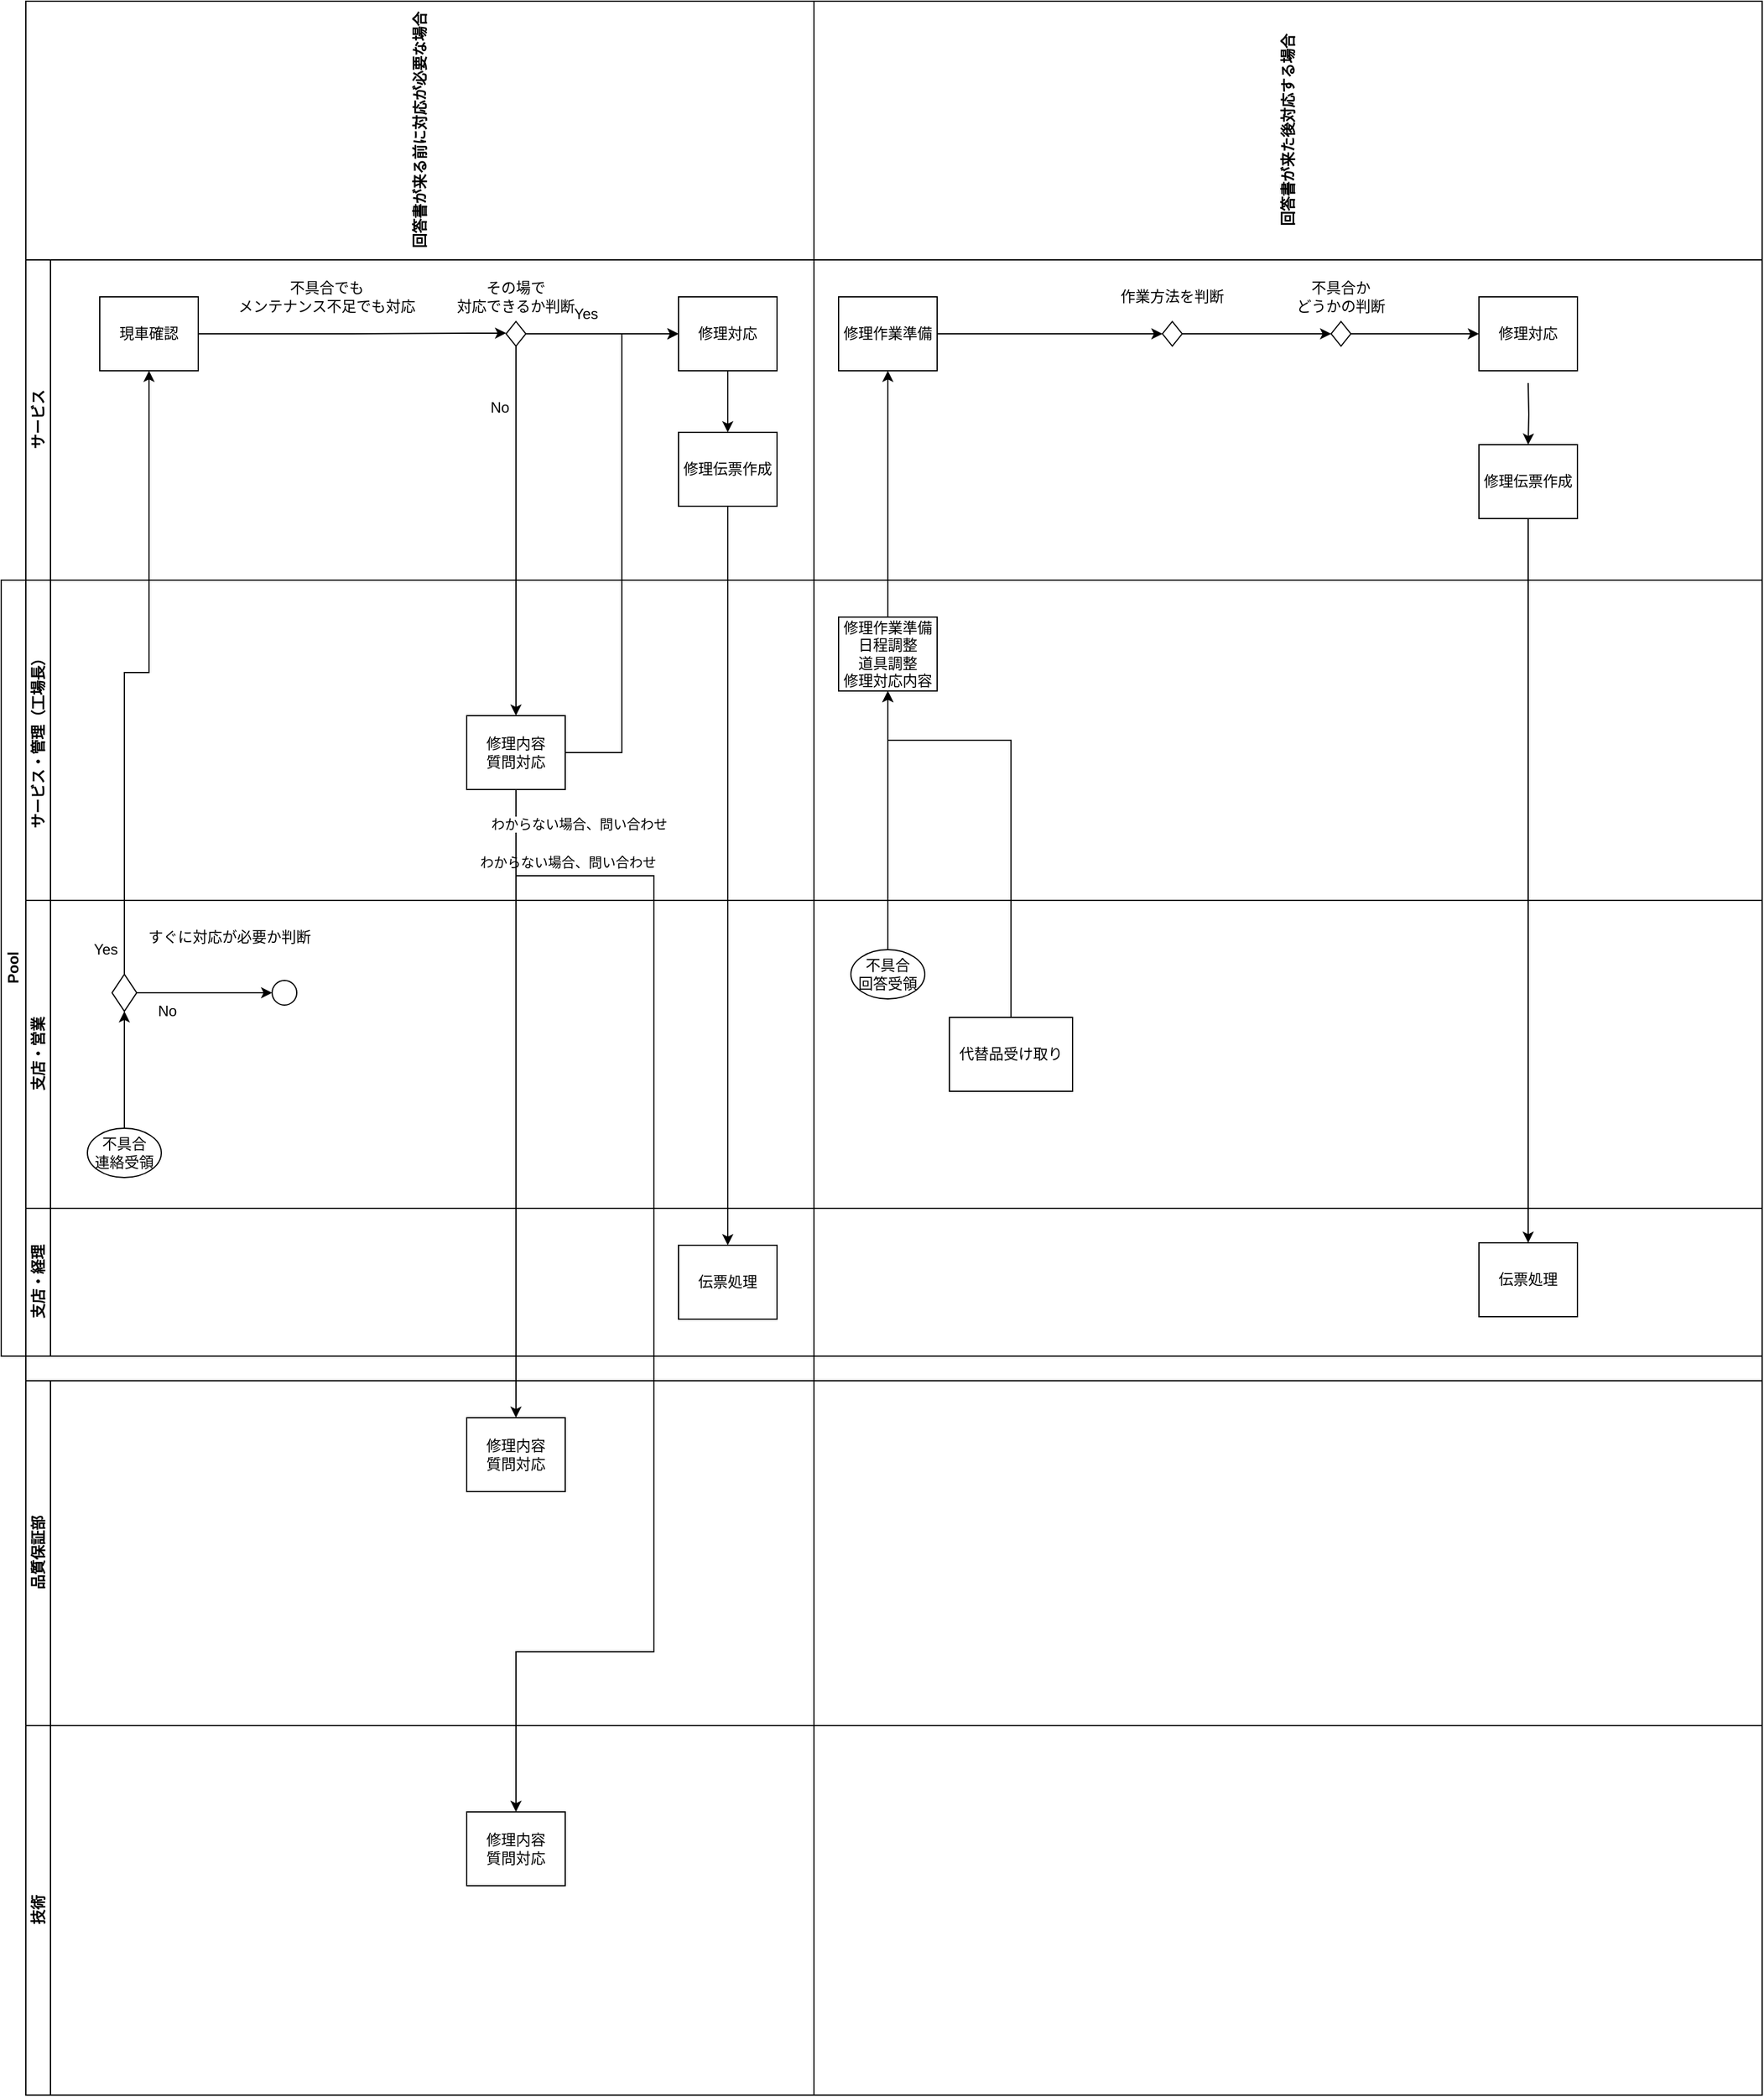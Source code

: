<mxfile version="14.3.1" type="github">
  <diagram id="prtHgNgQTEPvFCAcTncT" name="Page-1">
    <mxGraphModel dx="1673" dy="2103" grid="1" gridSize="10" guides="1" tooltips="1" connect="1" arrows="1" fold="1" page="1" pageScale="1" pageWidth="827" pageHeight="1169" math="0" shadow="0">
      <root>
        <mxCell id="0" />
        <mxCell id="1" parent="0" />
        <mxCell id="dNxyNK7c78bLwvsdeMH5-19" value="Pool" style="swimlane;html=1;childLayout=stackLayout;resizeParent=1;resizeParentMax=0;horizontal=0;startSize=20;horizontalStack=0;" parent="1" vertex="1">
          <mxGeometry x="120" y="120" width="1430" height="630" as="geometry" />
        </mxCell>
        <mxCell id="FLFnpMw3MmitnRIGWcoV-14" style="edgeStyle=orthogonalEdgeStyle;rounded=0;orthogonalLoop=1;jettySize=auto;html=1;" parent="dNxyNK7c78bLwvsdeMH5-19" source="FLFnpMw3MmitnRIGWcoV-2" edge="1">
          <mxGeometry relative="1" as="geometry">
            <mxPoint x="720" y="90" as="targetPoint" />
          </mxGeometry>
        </mxCell>
        <mxCell id="dNxyNK7c78bLwvsdeMH5-20" value="サービス・管理（工場長）" style="swimlane;html=1;startSize=20;horizontal=0;" parent="dNxyNK7c78bLwvsdeMH5-19" vertex="1">
          <mxGeometry x="20" width="1410" height="260" as="geometry" />
        </mxCell>
        <mxCell id="z5nzv6D3eItYVxrzep7x-7" value="修理作業準備&lt;br&gt;日程調整&lt;br&gt;道具調整&lt;br&gt;修理対応内容" style="rounded=0;whiteSpace=wrap;html=1;fontFamily=Helvetica;fontSize=12;fontColor=#000000;align=center;" vertex="1" parent="dNxyNK7c78bLwvsdeMH5-20">
          <mxGeometry x="660" y="30" width="80" height="60" as="geometry" />
        </mxCell>
        <mxCell id="z5nzv6D3eItYVxrzep7x-37" value="修理内容&lt;br&gt;質問対応" style="rounded=0;whiteSpace=wrap;html=1;fontFamily=Helvetica;fontSize=12;fontColor=#000000;align=center;" vertex="1" parent="dNxyNK7c78bLwvsdeMH5-20">
          <mxGeometry x="358" y="110" width="80" height="60" as="geometry" />
        </mxCell>
        <mxCell id="dNxyNK7c78bLwvsdeMH5-21" value="支店・営業" style="swimlane;html=1;startSize=20;horizontal=0;" parent="dNxyNK7c78bLwvsdeMH5-19" vertex="1">
          <mxGeometry x="20" y="260" width="1410" height="250" as="geometry" />
        </mxCell>
        <mxCell id="dNxyNK7c78bLwvsdeMH5-23" value="不具合&lt;br&gt;連絡受領" style="ellipse;whiteSpace=wrap;html=1;" parent="dNxyNK7c78bLwvsdeMH5-21" vertex="1">
          <mxGeometry x="50" y="185" width="60" height="40" as="geometry" />
        </mxCell>
        <mxCell id="FLFnpMw3MmitnRIGWcoV-2" value="不具合&lt;br&gt;回答受領" style="ellipse;whiteSpace=wrap;html=1;" parent="dNxyNK7c78bLwvsdeMH5-21" vertex="1">
          <mxGeometry x="670" y="40" width="60" height="40" as="geometry" />
        </mxCell>
        <mxCell id="z5nzv6D3eItYVxrzep7x-8" value="代替品受け取り" style="rounded=0;whiteSpace=wrap;html=1;" vertex="1" parent="dNxyNK7c78bLwvsdeMH5-21">
          <mxGeometry x="750" y="95" width="100" height="60" as="geometry" />
        </mxCell>
        <mxCell id="z5nzv6D3eItYVxrzep7x-47" value="" style="rhombus;whiteSpace=wrap;html=1;" vertex="1" parent="dNxyNK7c78bLwvsdeMH5-21">
          <mxGeometry x="70" y="60" width="20" height="30" as="geometry" />
        </mxCell>
        <mxCell id="z5nzv6D3eItYVxrzep7x-49" value="すぐに対応が必要か判断" style="text;html=1;strokeColor=none;fillColor=none;align=center;verticalAlign=middle;whiteSpace=wrap;rounded=0;" vertex="1" parent="dNxyNK7c78bLwvsdeMH5-21">
          <mxGeometry x="90" y="20" width="151" height="20" as="geometry" />
        </mxCell>
        <mxCell id="z5nzv6D3eItYVxrzep7x-50" value="Yes" style="text;html=1;strokeColor=none;fillColor=none;align=center;verticalAlign=middle;whiteSpace=wrap;rounded=0;" vertex="1" parent="dNxyNK7c78bLwvsdeMH5-21">
          <mxGeometry y="30" width="130" height="20" as="geometry" />
        </mxCell>
        <mxCell id="z5nzv6D3eItYVxrzep7x-51" value="No" style="text;html=1;strokeColor=none;fillColor=none;align=center;verticalAlign=middle;whiteSpace=wrap;rounded=0;" vertex="1" parent="dNxyNK7c78bLwvsdeMH5-21">
          <mxGeometry x="50" y="80" width="130" height="20" as="geometry" />
        </mxCell>
        <mxCell id="z5nzv6D3eItYVxrzep7x-53" value="" style="ellipse;whiteSpace=wrap;html=1;" vertex="1" parent="dNxyNK7c78bLwvsdeMH5-21">
          <mxGeometry x="200" y="65" width="20" height="20" as="geometry" />
        </mxCell>
        <mxCell id="z5nzv6D3eItYVxrzep7x-52" style="edgeStyle=orthogonalEdgeStyle;rounded=0;orthogonalLoop=1;jettySize=auto;html=1;entryX=0;entryY=0.5;entryDx=0;entryDy=0;" edge="1" parent="dNxyNK7c78bLwvsdeMH5-21" source="z5nzv6D3eItYVxrzep7x-47" target="z5nzv6D3eItYVxrzep7x-53">
          <mxGeometry relative="1" as="geometry">
            <mxPoint x="190" y="75.0" as="targetPoint" />
          </mxGeometry>
        </mxCell>
        <mxCell id="dNxyNK7c78bLwvsdeMH5-22" value="支店・経理" style="swimlane;html=1;startSize=20;horizontal=0;" parent="dNxyNK7c78bLwvsdeMH5-19" vertex="1">
          <mxGeometry x="20" y="510" width="1410" height="120" as="geometry" />
        </mxCell>
        <mxCell id="dNxyNK7c78bLwvsdeMH5-30" value="伝票処理" style="rounded=0;whiteSpace=wrap;html=1;fontFamily=Helvetica;fontSize=12;fontColor=#000000;align=center;" parent="dNxyNK7c78bLwvsdeMH5-22" vertex="1">
          <mxGeometry x="530" y="30" width="80" height="60" as="geometry" />
        </mxCell>
        <mxCell id="z5nzv6D3eItYVxrzep7x-69" value="伝票処理" style="rounded=0;whiteSpace=wrap;html=1;fontFamily=Helvetica;fontSize=12;fontColor=#000000;align=center;" vertex="1" parent="dNxyNK7c78bLwvsdeMH5-22">
          <mxGeometry x="1180" y="28" width="80" height="60" as="geometry" />
        </mxCell>
        <mxCell id="z5nzv6D3eItYVxrzep7x-9" style="edgeStyle=orthogonalEdgeStyle;rounded=0;orthogonalLoop=1;jettySize=auto;html=1;entryX=0.5;entryY=1;entryDx=0;entryDy=0;" edge="1" parent="dNxyNK7c78bLwvsdeMH5-19" source="z5nzv6D3eItYVxrzep7x-8" target="z5nzv6D3eItYVxrzep7x-7">
          <mxGeometry relative="1" as="geometry">
            <Array as="points">
              <mxPoint x="820" y="130" />
              <mxPoint x="720" y="130" />
            </Array>
          </mxGeometry>
        </mxCell>
        <mxCell id="z5nzv6D3eItYVxrzep7x-14" value="サービス" style="swimlane;html=1;startSize=20;horizontal=0;" vertex="1" parent="1">
          <mxGeometry x="140" y="-140" width="1410" height="260" as="geometry" />
        </mxCell>
        <mxCell id="z5nzv6D3eItYVxrzep7x-16" value="現車確認" style="rounded=0;whiteSpace=wrap;html=1;fontFamily=Helvetica;fontSize=12;fontColor=#000000;align=center;" vertex="1" parent="z5nzv6D3eItYVxrzep7x-14">
          <mxGeometry x="60" y="30" width="80" height="60" as="geometry" />
        </mxCell>
        <mxCell id="z5nzv6D3eItYVxrzep7x-18" value="不具合でも&lt;br&gt;メンテナンス不足でも対応&lt;br&gt;" style="text;html=1;strokeColor=none;fillColor=none;align=center;verticalAlign=middle;whiteSpace=wrap;rounded=0;" vertex="1" parent="z5nzv6D3eItYVxrzep7x-14">
          <mxGeometry x="169" y="20" width="151" height="20" as="geometry" />
        </mxCell>
        <mxCell id="z5nzv6D3eItYVxrzep7x-44" style="edgeStyle=orthogonalEdgeStyle;rounded=0;orthogonalLoop=1;jettySize=auto;html=1;entryX=0;entryY=0.5;entryDx=0;entryDy=0;" edge="1" parent="z5nzv6D3eItYVxrzep7x-14" source="z5nzv6D3eItYVxrzep7x-21" target="z5nzv6D3eItYVxrzep7x-23">
          <mxGeometry relative="1" as="geometry" />
        </mxCell>
        <mxCell id="z5nzv6D3eItYVxrzep7x-21" value="" style="rhombus;whiteSpace=wrap;html=1;" vertex="1" parent="z5nzv6D3eItYVxrzep7x-14">
          <mxGeometry x="390" y="50" width="16" height="20" as="geometry" />
        </mxCell>
        <mxCell id="z5nzv6D3eItYVxrzep7x-22" value="その場で&lt;br&gt;対応できるか判断" style="text;html=1;strokeColor=none;fillColor=none;align=center;verticalAlign=middle;whiteSpace=wrap;rounded=0;" vertex="1" parent="z5nzv6D3eItYVxrzep7x-14">
          <mxGeometry x="333" y="20" width="130" height="20" as="geometry" />
        </mxCell>
        <mxCell id="z5nzv6D3eItYVxrzep7x-23" value="修理対応" style="rounded=0;whiteSpace=wrap;html=1;fontFamily=Helvetica;fontSize=12;fontColor=#000000;align=center;" vertex="1" parent="z5nzv6D3eItYVxrzep7x-14">
          <mxGeometry x="530" y="30" width="80" height="60" as="geometry" />
        </mxCell>
        <mxCell id="z5nzv6D3eItYVxrzep7x-25" value="" style="rhombus;whiteSpace=wrap;html=1;" vertex="1" parent="z5nzv6D3eItYVxrzep7x-14">
          <mxGeometry x="923" y="50" width="16" height="20" as="geometry" />
        </mxCell>
        <mxCell id="z5nzv6D3eItYVxrzep7x-26" style="edgeStyle=orthogonalEdgeStyle;rounded=0;orthogonalLoop=1;jettySize=auto;html=1;entryX=0;entryY=0.5;entryDx=0;entryDy=0;exitX=1;exitY=0.5;exitDx=0;exitDy=0;" edge="1" parent="z5nzv6D3eItYVxrzep7x-14" source="z5nzv6D3eItYVxrzep7x-34" target="z5nzv6D3eItYVxrzep7x-25">
          <mxGeometry relative="1" as="geometry">
            <mxPoint x="870" y="60" as="sourcePoint" />
          </mxGeometry>
        </mxCell>
        <mxCell id="z5nzv6D3eItYVxrzep7x-28" value="" style="rhombus;whiteSpace=wrap;html=1;" vertex="1" parent="z5nzv6D3eItYVxrzep7x-14">
          <mxGeometry x="1060" y="50" width="16" height="20" as="geometry" />
        </mxCell>
        <mxCell id="z5nzv6D3eItYVxrzep7x-29" value="修理対応" style="rounded=0;whiteSpace=wrap;html=1;fontFamily=Helvetica;fontSize=12;fontColor=#000000;align=center;" vertex="1" parent="z5nzv6D3eItYVxrzep7x-14">
          <mxGeometry x="1180" y="30" width="80" height="60" as="geometry" />
        </mxCell>
        <mxCell id="z5nzv6D3eItYVxrzep7x-30" style="edgeStyle=orthogonalEdgeStyle;rounded=0;orthogonalLoop=1;jettySize=auto;html=1;" edge="1" parent="z5nzv6D3eItYVxrzep7x-14" source="z5nzv6D3eItYVxrzep7x-25">
          <mxGeometry relative="1" as="geometry">
            <mxPoint x="1060" y="60" as="targetPoint" />
          </mxGeometry>
        </mxCell>
        <mxCell id="z5nzv6D3eItYVxrzep7x-31" style="edgeStyle=orthogonalEdgeStyle;rounded=0;orthogonalLoop=1;jettySize=auto;html=1;" edge="1" parent="z5nzv6D3eItYVxrzep7x-14" source="z5nzv6D3eItYVxrzep7x-28">
          <mxGeometry relative="1" as="geometry">
            <mxPoint x="1180" y="60" as="targetPoint" />
          </mxGeometry>
        </mxCell>
        <mxCell id="z5nzv6D3eItYVxrzep7x-32" value="作業方法を判断" style="text;html=1;strokeColor=none;fillColor=none;align=center;verticalAlign=middle;whiteSpace=wrap;rounded=0;" vertex="1" parent="z5nzv6D3eItYVxrzep7x-14">
          <mxGeometry x="866" y="20" width="130" height="20" as="geometry" />
        </mxCell>
        <mxCell id="z5nzv6D3eItYVxrzep7x-33" value="不具合か&lt;br&gt;どうかの判断" style="text;html=1;strokeColor=none;fillColor=none;align=center;verticalAlign=middle;whiteSpace=wrap;rounded=0;" vertex="1" parent="z5nzv6D3eItYVxrzep7x-14">
          <mxGeometry x="1003" y="20" width="130" height="20" as="geometry" />
        </mxCell>
        <mxCell id="z5nzv6D3eItYVxrzep7x-34" value="修理作業準備" style="rounded=0;whiteSpace=wrap;html=1;fontFamily=Helvetica;fontSize=12;fontColor=#000000;align=center;" vertex="1" parent="z5nzv6D3eItYVxrzep7x-14">
          <mxGeometry x="660" y="30" width="80" height="60" as="geometry" />
        </mxCell>
        <mxCell id="z5nzv6D3eItYVxrzep7x-36" style="edgeStyle=orthogonalEdgeStyle;rounded=0;orthogonalLoop=1;jettySize=auto;html=1;exitX=1;exitY=0.5;exitDx=0;exitDy=0;" edge="1" parent="z5nzv6D3eItYVxrzep7x-14" source="z5nzv6D3eItYVxrzep7x-16">
          <mxGeometry relative="1" as="geometry">
            <mxPoint x="390" y="59.41" as="targetPoint" />
            <mxPoint x="269" y="59.41" as="sourcePoint" />
          </mxGeometry>
        </mxCell>
        <mxCell id="dNxyNK7c78bLwvsdeMH5-34" value="修理伝票作成" style="rounded=0;whiteSpace=wrap;html=1;fontFamily=Helvetica;fontSize=12;fontColor=#000000;align=center;" parent="z5nzv6D3eItYVxrzep7x-14" vertex="1">
          <mxGeometry x="530" y="140" width="80" height="60" as="geometry" />
        </mxCell>
        <mxCell id="YrqZv5F6dzmh7RyfZA-b-25" style="edgeStyle=orthogonalEdgeStyle;rounded=0;orthogonalLoop=1;jettySize=auto;html=1;entryX=0.5;entryY=0;entryDx=0;entryDy=0;exitX=0.5;exitY=1;exitDx=0;exitDy=0;" parent="z5nzv6D3eItYVxrzep7x-14" source="z5nzv6D3eItYVxrzep7x-23" target="dNxyNK7c78bLwvsdeMH5-34" edge="1">
          <mxGeometry relative="1" as="geometry">
            <mxPoint x="550" y="350" as="sourcePoint" />
          </mxGeometry>
        </mxCell>
        <mxCell id="z5nzv6D3eItYVxrzep7x-42" value="No" style="text;html=1;strokeColor=none;fillColor=none;align=center;verticalAlign=middle;whiteSpace=wrap;rounded=0;" vertex="1" parent="z5nzv6D3eItYVxrzep7x-14">
          <mxGeometry x="320" y="110" width="130" height="20" as="geometry" />
        </mxCell>
        <mxCell id="z5nzv6D3eItYVxrzep7x-43" value="Yes" style="text;html=1;strokeColor=none;fillColor=none;align=center;verticalAlign=middle;whiteSpace=wrap;rounded=0;" vertex="1" parent="z5nzv6D3eItYVxrzep7x-14">
          <mxGeometry x="390" y="34" width="130" height="20" as="geometry" />
        </mxCell>
        <mxCell id="z5nzv6D3eItYVxrzep7x-70" value="修理伝票作成" style="rounded=0;whiteSpace=wrap;html=1;fontFamily=Helvetica;fontSize=12;fontColor=#000000;align=center;" vertex="1" parent="z5nzv6D3eItYVxrzep7x-14">
          <mxGeometry x="1180" y="150" width="80" height="60" as="geometry" />
        </mxCell>
        <mxCell id="z5nzv6D3eItYVxrzep7x-71" style="edgeStyle=orthogonalEdgeStyle;rounded=0;orthogonalLoop=1;jettySize=auto;html=1;entryX=0.5;entryY=0;entryDx=0;entryDy=0;exitX=0.5;exitY=1;exitDx=0;exitDy=0;" edge="1" parent="z5nzv6D3eItYVxrzep7x-14" target="z5nzv6D3eItYVxrzep7x-70">
          <mxGeometry relative="1" as="geometry">
            <mxPoint x="1220" y="100" as="sourcePoint" />
          </mxGeometry>
        </mxCell>
        <mxCell id="z5nzv6D3eItYVxrzep7x-38" style="edgeStyle=orthogonalEdgeStyle;rounded=0;orthogonalLoop=1;jettySize=auto;html=1;entryX=0.5;entryY=0;entryDx=0;entryDy=0;" edge="1" parent="1" source="z5nzv6D3eItYVxrzep7x-21" target="z5nzv6D3eItYVxrzep7x-37">
          <mxGeometry relative="1" as="geometry">
            <Array as="points">
              <mxPoint x="538" y="210" />
            </Array>
          </mxGeometry>
        </mxCell>
        <mxCell id="z5nzv6D3eItYVxrzep7x-46" style="edgeStyle=orthogonalEdgeStyle;rounded=0;orthogonalLoop=1;jettySize=auto;html=1;" edge="1" parent="1" source="dNxyNK7c78bLwvsdeMH5-23">
          <mxGeometry relative="1" as="geometry">
            <mxPoint x="220" y="470" as="targetPoint" />
          </mxGeometry>
        </mxCell>
        <mxCell id="z5nzv6D3eItYVxrzep7x-48" style="edgeStyle=orthogonalEdgeStyle;rounded=0;orthogonalLoop=1;jettySize=auto;html=1;entryX=0.5;entryY=1;entryDx=0;entryDy=0;" edge="1" parent="1" source="z5nzv6D3eItYVxrzep7x-47" target="z5nzv6D3eItYVxrzep7x-16">
          <mxGeometry relative="1" as="geometry" />
        </mxCell>
        <mxCell id="z5nzv6D3eItYVxrzep7x-56" style="edgeStyle=orthogonalEdgeStyle;rounded=0;orthogonalLoop=1;jettySize=auto;html=1;entryX=0;entryY=0.5;entryDx=0;entryDy=0;" edge="1" parent="1" source="z5nzv6D3eItYVxrzep7x-37" target="z5nzv6D3eItYVxrzep7x-23">
          <mxGeometry relative="1" as="geometry" />
        </mxCell>
        <mxCell id="z5nzv6D3eItYVxrzep7x-57" value="品質保証部" style="swimlane;html=1;startSize=20;horizontal=0;" vertex="1" parent="1">
          <mxGeometry x="140" y="770" width="1410" height="280" as="geometry" />
        </mxCell>
        <mxCell id="z5nzv6D3eItYVxrzep7x-59" value="修理内容&lt;br&gt;質問対応" style="rounded=0;whiteSpace=wrap;html=1;fontFamily=Helvetica;fontSize=12;fontColor=#000000;align=center;" vertex="1" parent="z5nzv6D3eItYVxrzep7x-57">
          <mxGeometry x="358" y="30" width="80" height="60" as="geometry" />
        </mxCell>
        <mxCell id="z5nzv6D3eItYVxrzep7x-58" value="技術" style="swimlane;html=1;startSize=20;horizontal=0;" vertex="1" parent="z5nzv6D3eItYVxrzep7x-57">
          <mxGeometry y="280" width="1410" height="300" as="geometry" />
        </mxCell>
        <mxCell id="z5nzv6D3eItYVxrzep7x-60" value="修理内容&lt;br&gt;質問対応" style="rounded=0;whiteSpace=wrap;html=1;fontFamily=Helvetica;fontSize=12;fontColor=#000000;align=center;" vertex="1" parent="z5nzv6D3eItYVxrzep7x-58">
          <mxGeometry x="358" y="70" width="80" height="60" as="geometry" />
        </mxCell>
        <mxCell id="z5nzv6D3eItYVxrzep7x-61" value="わからない場合、問い合わせ" style="edgeStyle=orthogonalEdgeStyle;rounded=0;orthogonalLoop=1;jettySize=auto;html=1;entryX=0.5;entryY=0;entryDx=0;entryDy=0;" edge="1" parent="1" source="z5nzv6D3eItYVxrzep7x-37" target="z5nzv6D3eItYVxrzep7x-59">
          <mxGeometry x="-0.77" y="42" relative="1" as="geometry">
            <mxPoint as="offset" />
          </mxGeometry>
        </mxCell>
        <mxCell id="z5nzv6D3eItYVxrzep7x-62" value="わからない場合、問い合わせ" style="edgeStyle=orthogonalEdgeStyle;rounded=0;orthogonalLoop=1;jettySize=auto;html=1;entryX=0.5;entryY=0;entryDx=0;entryDy=0;exitX=0.5;exitY=1;exitDx=0;exitDy=0;" edge="1" parent="1" source="z5nzv6D3eItYVxrzep7x-37" target="z5nzv6D3eItYVxrzep7x-60">
          <mxGeometry x="-0.77" y="42" relative="1" as="geometry">
            <mxPoint x="548" y="300" as="sourcePoint" />
            <mxPoint x="548" y="810.0" as="targetPoint" />
            <mxPoint as="offset" />
            <Array as="points">
              <mxPoint x="538" y="360" />
              <mxPoint x="650" y="360" />
              <mxPoint x="650" y="990" />
              <mxPoint x="538" y="990" />
            </Array>
          </mxGeometry>
        </mxCell>
        <mxCell id="z5nzv6D3eItYVxrzep7x-63" style="edgeStyle=orthogonalEdgeStyle;rounded=0;orthogonalLoop=1;jettySize=auto;html=1;" edge="1" parent="1" source="dNxyNK7c78bLwvsdeMH5-34" target="dNxyNK7c78bLwvsdeMH5-30">
          <mxGeometry relative="1" as="geometry" />
        </mxCell>
        <mxCell id="z5nzv6D3eItYVxrzep7x-65" value="回答書が来る前に対応が必要な場合" style="swimlane;html=1;startSize=210;horizontal=0;direction=south;" vertex="1" parent="1">
          <mxGeometry x="140" y="-350" width="640" height="1700" as="geometry" />
        </mxCell>
        <mxCell id="z5nzv6D3eItYVxrzep7x-67" value="回答書が来た後対応する場合" style="swimlane;html=1;startSize=210;horizontal=0;direction=south;" vertex="1" parent="1">
          <mxGeometry x="780" y="-350" width="770" height="1700" as="geometry" />
        </mxCell>
        <mxCell id="z5nzv6D3eItYVxrzep7x-68" style="edgeStyle=orthogonalEdgeStyle;rounded=0;orthogonalLoop=1;jettySize=auto;html=1;entryX=0.5;entryY=1;entryDx=0;entryDy=0;" edge="1" parent="1" source="z5nzv6D3eItYVxrzep7x-7" target="z5nzv6D3eItYVxrzep7x-34">
          <mxGeometry relative="1" as="geometry" />
        </mxCell>
        <mxCell id="z5nzv6D3eItYVxrzep7x-72" style="edgeStyle=orthogonalEdgeStyle;rounded=0;orthogonalLoop=1;jettySize=auto;html=1;" edge="1" parent="1" source="z5nzv6D3eItYVxrzep7x-70" target="z5nzv6D3eItYVxrzep7x-69">
          <mxGeometry relative="1" as="geometry" />
        </mxCell>
      </root>
    </mxGraphModel>
  </diagram>
</mxfile>
